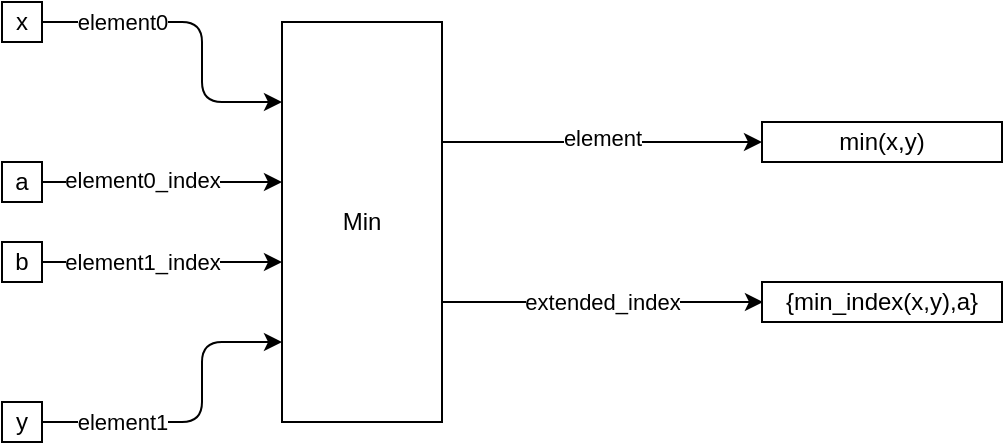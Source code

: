 <mxfile>
    <diagram id="WrXRDCfPJpqQ07mLFVUG" name="Page-1">
        <mxGraphModel dx="959" dy="544" grid="1" gridSize="10" guides="1" tooltips="1" connect="1" arrows="1" fold="1" page="1" pageScale="1" pageWidth="850" pageHeight="1100" math="0" shadow="0">
            <root>
                <mxCell id="0"/>
                <mxCell id="1" parent="0"/>
                <mxCell id="2" value="Min" style="rounded=0;whiteSpace=wrap;html=1;" vertex="1" parent="1">
                    <mxGeometry x="320" y="240" width="80" height="200" as="geometry"/>
                </mxCell>
                <mxCell id="3" value="" style="endArrow=classic;html=1;" edge="1" parent="1">
                    <mxGeometry width="50" height="50" relative="1" as="geometry">
                        <mxPoint x="200" y="240" as="sourcePoint"/>
                        <mxPoint x="320" y="280" as="targetPoint"/>
                        <Array as="points">
                            <mxPoint x="280" y="240"/>
                            <mxPoint x="280" y="280"/>
                            <mxPoint x="310" y="280"/>
                        </Array>
                    </mxGeometry>
                </mxCell>
                <mxCell id="7" value="element0" style="edgeLabel;html=1;align=center;verticalAlign=middle;resizable=0;points=[];" vertex="1" connectable="0" parent="3">
                    <mxGeometry x="-0.611" y="2" relative="1" as="geometry">
                        <mxPoint x="9" y="2" as="offset"/>
                    </mxGeometry>
                </mxCell>
                <mxCell id="4" value="" style="endArrow=classic;html=1;" edge="1" parent="1">
                    <mxGeometry width="50" height="50" relative="1" as="geometry">
                        <mxPoint x="200" y="320" as="sourcePoint"/>
                        <mxPoint x="320" y="320" as="targetPoint"/>
                    </mxGeometry>
                </mxCell>
                <mxCell id="9" value="element0_index" style="edgeLabel;html=1;align=center;verticalAlign=middle;resizable=0;points=[];" vertex="1" connectable="0" parent="4">
                    <mxGeometry x="-0.524" y="1" relative="1" as="geometry">
                        <mxPoint x="21" as="offset"/>
                    </mxGeometry>
                </mxCell>
                <mxCell id="5" value="" style="endArrow=classic;html=1;" edge="1" parent="1">
                    <mxGeometry width="50" height="50" relative="1" as="geometry">
                        <mxPoint x="200" y="360" as="sourcePoint"/>
                        <mxPoint x="320" y="360" as="targetPoint"/>
                    </mxGeometry>
                </mxCell>
                <mxCell id="10" value="element1_index" style="edgeLabel;html=1;align=center;verticalAlign=middle;resizable=0;points=[];" vertex="1" connectable="0" parent="5">
                    <mxGeometry x="-0.365" y="-2" relative="1" as="geometry">
                        <mxPoint x="12" y="-2" as="offset"/>
                    </mxGeometry>
                </mxCell>
                <mxCell id="6" value="" style="endArrow=classic;html=1;" edge="1" parent="1">
                    <mxGeometry width="50" height="50" relative="1" as="geometry">
                        <mxPoint x="200" y="440" as="sourcePoint"/>
                        <mxPoint x="320" y="400" as="targetPoint"/>
                        <Array as="points">
                            <mxPoint x="280" y="440"/>
                            <mxPoint x="280" y="400"/>
                        </Array>
                    </mxGeometry>
                </mxCell>
                <mxCell id="8" value="element1" style="edgeLabel;html=1;align=center;verticalAlign=middle;resizable=0;points=[];" vertex="1" connectable="0" parent="6">
                    <mxGeometry x="-0.577" relative="1" as="geometry">
                        <mxPoint x="6" as="offset"/>
                    </mxGeometry>
                </mxCell>
                <mxCell id="11" value="" style="endArrow=classic;html=1;" edge="1" parent="1">
                    <mxGeometry width="50" height="50" relative="1" as="geometry">
                        <mxPoint x="400" y="300" as="sourcePoint"/>
                        <mxPoint x="560" y="300" as="targetPoint"/>
                    </mxGeometry>
                </mxCell>
                <mxCell id="14" value="element" style="edgeLabel;html=1;align=center;verticalAlign=middle;resizable=0;points=[];" vertex="1" connectable="0" parent="11">
                    <mxGeometry x="-0.226" y="2" relative="1" as="geometry">
                        <mxPoint x="18" as="offset"/>
                    </mxGeometry>
                </mxCell>
                <mxCell id="13" value="" style="endArrow=classic;html=1;" edge="1" parent="1">
                    <mxGeometry width="50" height="50" relative="1" as="geometry">
                        <mxPoint x="400" y="380" as="sourcePoint"/>
                        <mxPoint x="560.476" y="380" as="targetPoint"/>
                    </mxGeometry>
                </mxCell>
                <mxCell id="15" value="extended_index" style="edgeLabel;html=1;align=center;verticalAlign=middle;resizable=0;points=[];" vertex="1" connectable="0" parent="13">
                    <mxGeometry x="0.131" y="-1" relative="1" as="geometry">
                        <mxPoint x="-11" y="-1" as="offset"/>
                    </mxGeometry>
                </mxCell>
                <mxCell id="16" value="a" style="rounded=0;whiteSpace=wrap;html=1;" vertex="1" parent="1">
                    <mxGeometry x="180" y="310" width="20" height="20" as="geometry"/>
                </mxCell>
                <mxCell id="17" value="b" style="rounded=0;whiteSpace=wrap;html=1;" vertex="1" parent="1">
                    <mxGeometry x="180" y="350" width="20" height="20" as="geometry"/>
                </mxCell>
                <mxCell id="18" value="min(x,y)" style="rounded=0;whiteSpace=wrap;html=1;" vertex="1" parent="1">
                    <mxGeometry x="560" y="290" width="120" height="20" as="geometry"/>
                </mxCell>
                <mxCell id="19" value="&lt;span&gt;{min_index(x,y),a}&lt;/span&gt;" style="rounded=0;whiteSpace=wrap;html=1;" vertex="1" parent="1">
                    <mxGeometry x="560" y="370" width="120" height="20" as="geometry"/>
                </mxCell>
                <mxCell id="20" value="x" style="rounded=0;whiteSpace=wrap;html=1;" vertex="1" parent="1">
                    <mxGeometry x="180" y="230" width="20" height="20" as="geometry"/>
                </mxCell>
                <mxCell id="21" value="y" style="rounded=0;whiteSpace=wrap;html=1;" vertex="1" parent="1">
                    <mxGeometry x="180" y="430" width="20" height="20" as="geometry"/>
                </mxCell>
            </root>
        </mxGraphModel>
    </diagram>
</mxfile>
